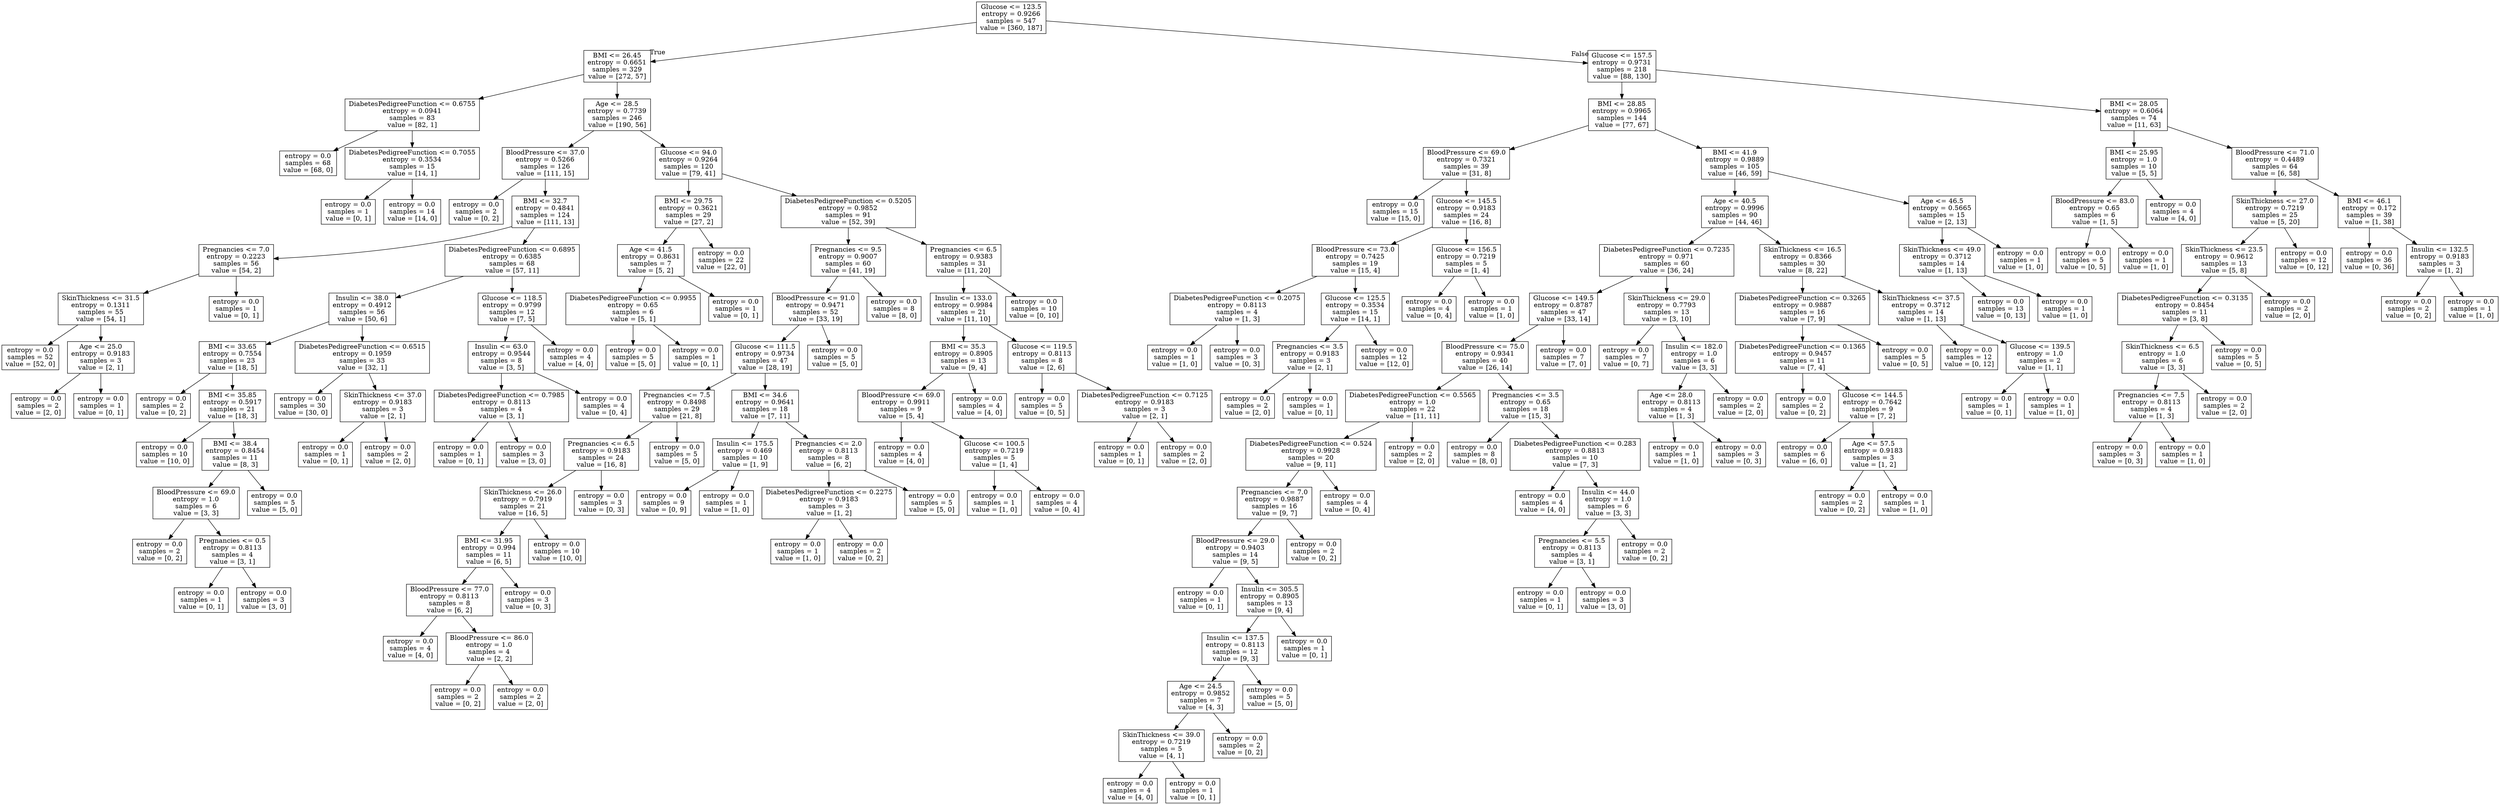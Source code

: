 digraph Tree {
node [shape=box] ;
0 [label="Glucose <= 123.5\nentropy = 0.9266\nsamples = 547\nvalue = [360, 187]"] ;
1 [label="BMI <= 26.45\nentropy = 0.6651\nsamples = 329\nvalue = [272, 57]"] ;
0 -> 1 [labeldistance=2.5, labelangle=45, headlabel="True"] ;
2 [label="DiabetesPedigreeFunction <= 0.6755\nentropy = 0.0941\nsamples = 83\nvalue = [82, 1]"] ;
1 -> 2 ;
3 [label="entropy = 0.0\nsamples = 68\nvalue = [68, 0]"] ;
2 -> 3 ;
4 [label="DiabetesPedigreeFunction <= 0.7055\nentropy = 0.3534\nsamples = 15\nvalue = [14, 1]"] ;
2 -> 4 ;
5 [label="entropy = 0.0\nsamples = 1\nvalue = [0, 1]"] ;
4 -> 5 ;
6 [label="entropy = 0.0\nsamples = 14\nvalue = [14, 0]"] ;
4 -> 6 ;
7 [label="Age <= 28.5\nentropy = 0.7739\nsamples = 246\nvalue = [190, 56]"] ;
1 -> 7 ;
8 [label="BloodPressure <= 37.0\nentropy = 0.5266\nsamples = 126\nvalue = [111, 15]"] ;
7 -> 8 ;
9 [label="entropy = 0.0\nsamples = 2\nvalue = [0, 2]"] ;
8 -> 9 ;
10 [label="BMI <= 32.7\nentropy = 0.4841\nsamples = 124\nvalue = [111, 13]"] ;
8 -> 10 ;
11 [label="Pregnancies <= 7.0\nentropy = 0.2223\nsamples = 56\nvalue = [54, 2]"] ;
10 -> 11 ;
12 [label="SkinThickness <= 31.5\nentropy = 0.1311\nsamples = 55\nvalue = [54, 1]"] ;
11 -> 12 ;
13 [label="entropy = 0.0\nsamples = 52\nvalue = [52, 0]"] ;
12 -> 13 ;
14 [label="Age <= 25.0\nentropy = 0.9183\nsamples = 3\nvalue = [2, 1]"] ;
12 -> 14 ;
15 [label="entropy = 0.0\nsamples = 2\nvalue = [2, 0]"] ;
14 -> 15 ;
16 [label="entropy = 0.0\nsamples = 1\nvalue = [0, 1]"] ;
14 -> 16 ;
17 [label="entropy = 0.0\nsamples = 1\nvalue = [0, 1]"] ;
11 -> 17 ;
18 [label="DiabetesPedigreeFunction <= 0.6895\nentropy = 0.6385\nsamples = 68\nvalue = [57, 11]"] ;
10 -> 18 ;
19 [label="Insulin <= 38.0\nentropy = 0.4912\nsamples = 56\nvalue = [50, 6]"] ;
18 -> 19 ;
20 [label="BMI <= 33.65\nentropy = 0.7554\nsamples = 23\nvalue = [18, 5]"] ;
19 -> 20 ;
21 [label="entropy = 0.0\nsamples = 2\nvalue = [0, 2]"] ;
20 -> 21 ;
22 [label="BMI <= 35.85\nentropy = 0.5917\nsamples = 21\nvalue = [18, 3]"] ;
20 -> 22 ;
23 [label="entropy = 0.0\nsamples = 10\nvalue = [10, 0]"] ;
22 -> 23 ;
24 [label="BMI <= 38.4\nentropy = 0.8454\nsamples = 11\nvalue = [8, 3]"] ;
22 -> 24 ;
25 [label="BloodPressure <= 69.0\nentropy = 1.0\nsamples = 6\nvalue = [3, 3]"] ;
24 -> 25 ;
26 [label="entropy = 0.0\nsamples = 2\nvalue = [0, 2]"] ;
25 -> 26 ;
27 [label="Pregnancies <= 0.5\nentropy = 0.8113\nsamples = 4\nvalue = [3, 1]"] ;
25 -> 27 ;
28 [label="entropy = 0.0\nsamples = 1\nvalue = [0, 1]"] ;
27 -> 28 ;
29 [label="entropy = 0.0\nsamples = 3\nvalue = [3, 0]"] ;
27 -> 29 ;
30 [label="entropy = 0.0\nsamples = 5\nvalue = [5, 0]"] ;
24 -> 30 ;
31 [label="DiabetesPedigreeFunction <= 0.6515\nentropy = 0.1959\nsamples = 33\nvalue = [32, 1]"] ;
19 -> 31 ;
32 [label="entropy = 0.0\nsamples = 30\nvalue = [30, 0]"] ;
31 -> 32 ;
33 [label="SkinThickness <= 37.0\nentropy = 0.9183\nsamples = 3\nvalue = [2, 1]"] ;
31 -> 33 ;
34 [label="entropy = 0.0\nsamples = 1\nvalue = [0, 1]"] ;
33 -> 34 ;
35 [label="entropy = 0.0\nsamples = 2\nvalue = [2, 0]"] ;
33 -> 35 ;
36 [label="Glucose <= 118.5\nentropy = 0.9799\nsamples = 12\nvalue = [7, 5]"] ;
18 -> 36 ;
37 [label="Insulin <= 63.0\nentropy = 0.9544\nsamples = 8\nvalue = [3, 5]"] ;
36 -> 37 ;
38 [label="DiabetesPedigreeFunction <= 0.7985\nentropy = 0.8113\nsamples = 4\nvalue = [3, 1]"] ;
37 -> 38 ;
39 [label="entropy = 0.0\nsamples = 1\nvalue = [0, 1]"] ;
38 -> 39 ;
40 [label="entropy = 0.0\nsamples = 3\nvalue = [3, 0]"] ;
38 -> 40 ;
41 [label="entropy = 0.0\nsamples = 4\nvalue = [0, 4]"] ;
37 -> 41 ;
42 [label="entropy = 0.0\nsamples = 4\nvalue = [4, 0]"] ;
36 -> 42 ;
43 [label="Glucose <= 94.0\nentropy = 0.9264\nsamples = 120\nvalue = [79, 41]"] ;
7 -> 43 ;
44 [label="BMI <= 29.75\nentropy = 0.3621\nsamples = 29\nvalue = [27, 2]"] ;
43 -> 44 ;
45 [label="Age <= 41.5\nentropy = 0.8631\nsamples = 7\nvalue = [5, 2]"] ;
44 -> 45 ;
46 [label="DiabetesPedigreeFunction <= 0.9955\nentropy = 0.65\nsamples = 6\nvalue = [5, 1]"] ;
45 -> 46 ;
47 [label="entropy = 0.0\nsamples = 5\nvalue = [5, 0]"] ;
46 -> 47 ;
48 [label="entropy = 0.0\nsamples = 1\nvalue = [0, 1]"] ;
46 -> 48 ;
49 [label="entropy = 0.0\nsamples = 1\nvalue = [0, 1]"] ;
45 -> 49 ;
50 [label="entropy = 0.0\nsamples = 22\nvalue = [22, 0]"] ;
44 -> 50 ;
51 [label="DiabetesPedigreeFunction <= 0.5205\nentropy = 0.9852\nsamples = 91\nvalue = [52, 39]"] ;
43 -> 51 ;
52 [label="Pregnancies <= 9.5\nentropy = 0.9007\nsamples = 60\nvalue = [41, 19]"] ;
51 -> 52 ;
53 [label="BloodPressure <= 91.0\nentropy = 0.9471\nsamples = 52\nvalue = [33, 19]"] ;
52 -> 53 ;
54 [label="Glucose <= 111.5\nentropy = 0.9734\nsamples = 47\nvalue = [28, 19]"] ;
53 -> 54 ;
55 [label="Pregnancies <= 7.5\nentropy = 0.8498\nsamples = 29\nvalue = [21, 8]"] ;
54 -> 55 ;
56 [label="Pregnancies <= 6.5\nentropy = 0.9183\nsamples = 24\nvalue = [16, 8]"] ;
55 -> 56 ;
57 [label="SkinThickness <= 26.0\nentropy = 0.7919\nsamples = 21\nvalue = [16, 5]"] ;
56 -> 57 ;
58 [label="BMI <= 31.95\nentropy = 0.994\nsamples = 11\nvalue = [6, 5]"] ;
57 -> 58 ;
59 [label="BloodPressure <= 77.0\nentropy = 0.8113\nsamples = 8\nvalue = [6, 2]"] ;
58 -> 59 ;
60 [label="entropy = 0.0\nsamples = 4\nvalue = [4, 0]"] ;
59 -> 60 ;
61 [label="BloodPressure <= 86.0\nentropy = 1.0\nsamples = 4\nvalue = [2, 2]"] ;
59 -> 61 ;
62 [label="entropy = 0.0\nsamples = 2\nvalue = [0, 2]"] ;
61 -> 62 ;
63 [label="entropy = 0.0\nsamples = 2\nvalue = [2, 0]"] ;
61 -> 63 ;
64 [label="entropy = 0.0\nsamples = 3\nvalue = [0, 3]"] ;
58 -> 64 ;
65 [label="entropy = 0.0\nsamples = 10\nvalue = [10, 0]"] ;
57 -> 65 ;
66 [label="entropy = 0.0\nsamples = 3\nvalue = [0, 3]"] ;
56 -> 66 ;
67 [label="entropy = 0.0\nsamples = 5\nvalue = [5, 0]"] ;
55 -> 67 ;
68 [label="BMI <= 34.6\nentropy = 0.9641\nsamples = 18\nvalue = [7, 11]"] ;
54 -> 68 ;
69 [label="Insulin <= 175.5\nentropy = 0.469\nsamples = 10\nvalue = [1, 9]"] ;
68 -> 69 ;
70 [label="entropy = 0.0\nsamples = 9\nvalue = [0, 9]"] ;
69 -> 70 ;
71 [label="entropy = 0.0\nsamples = 1\nvalue = [1, 0]"] ;
69 -> 71 ;
72 [label="Pregnancies <= 2.0\nentropy = 0.8113\nsamples = 8\nvalue = [6, 2]"] ;
68 -> 72 ;
73 [label="DiabetesPedigreeFunction <= 0.2275\nentropy = 0.9183\nsamples = 3\nvalue = [1, 2]"] ;
72 -> 73 ;
74 [label="entropy = 0.0\nsamples = 1\nvalue = [1, 0]"] ;
73 -> 74 ;
75 [label="entropy = 0.0\nsamples = 2\nvalue = [0, 2]"] ;
73 -> 75 ;
76 [label="entropy = 0.0\nsamples = 5\nvalue = [5, 0]"] ;
72 -> 76 ;
77 [label="entropy = 0.0\nsamples = 5\nvalue = [5, 0]"] ;
53 -> 77 ;
78 [label="entropy = 0.0\nsamples = 8\nvalue = [8, 0]"] ;
52 -> 78 ;
79 [label="Pregnancies <= 6.5\nentropy = 0.9383\nsamples = 31\nvalue = [11, 20]"] ;
51 -> 79 ;
80 [label="Insulin <= 133.0\nentropy = 0.9984\nsamples = 21\nvalue = [11, 10]"] ;
79 -> 80 ;
81 [label="BMI <= 35.3\nentropy = 0.8905\nsamples = 13\nvalue = [9, 4]"] ;
80 -> 81 ;
82 [label="BloodPressure <= 69.0\nentropy = 0.9911\nsamples = 9\nvalue = [5, 4]"] ;
81 -> 82 ;
83 [label="entropy = 0.0\nsamples = 4\nvalue = [4, 0]"] ;
82 -> 83 ;
84 [label="Glucose <= 100.5\nentropy = 0.7219\nsamples = 5\nvalue = [1, 4]"] ;
82 -> 84 ;
85 [label="entropy = 0.0\nsamples = 1\nvalue = [1, 0]"] ;
84 -> 85 ;
86 [label="entropy = 0.0\nsamples = 4\nvalue = [0, 4]"] ;
84 -> 86 ;
87 [label="entropy = 0.0\nsamples = 4\nvalue = [4, 0]"] ;
81 -> 87 ;
88 [label="Glucose <= 119.5\nentropy = 0.8113\nsamples = 8\nvalue = [2, 6]"] ;
80 -> 88 ;
89 [label="entropy = 0.0\nsamples = 5\nvalue = [0, 5]"] ;
88 -> 89 ;
90 [label="DiabetesPedigreeFunction <= 0.7125\nentropy = 0.9183\nsamples = 3\nvalue = [2, 1]"] ;
88 -> 90 ;
91 [label="entropy = 0.0\nsamples = 1\nvalue = [0, 1]"] ;
90 -> 91 ;
92 [label="entropy = 0.0\nsamples = 2\nvalue = [2, 0]"] ;
90 -> 92 ;
93 [label="entropy = 0.0\nsamples = 10\nvalue = [0, 10]"] ;
79 -> 93 ;
94 [label="Glucose <= 157.5\nentropy = 0.9731\nsamples = 218\nvalue = [88, 130]"] ;
0 -> 94 [labeldistance=2.5, labelangle=-45, headlabel="False"] ;
95 [label="BMI <= 28.85\nentropy = 0.9965\nsamples = 144\nvalue = [77, 67]"] ;
94 -> 95 ;
96 [label="BloodPressure <= 69.0\nentropy = 0.7321\nsamples = 39\nvalue = [31, 8]"] ;
95 -> 96 ;
97 [label="entropy = 0.0\nsamples = 15\nvalue = [15, 0]"] ;
96 -> 97 ;
98 [label="Glucose <= 145.5\nentropy = 0.9183\nsamples = 24\nvalue = [16, 8]"] ;
96 -> 98 ;
99 [label="BloodPressure <= 73.0\nentropy = 0.7425\nsamples = 19\nvalue = [15, 4]"] ;
98 -> 99 ;
100 [label="DiabetesPedigreeFunction <= 0.2075\nentropy = 0.8113\nsamples = 4\nvalue = [1, 3]"] ;
99 -> 100 ;
101 [label="entropy = 0.0\nsamples = 1\nvalue = [1, 0]"] ;
100 -> 101 ;
102 [label="entropy = 0.0\nsamples = 3\nvalue = [0, 3]"] ;
100 -> 102 ;
103 [label="Glucose <= 125.5\nentropy = 0.3534\nsamples = 15\nvalue = [14, 1]"] ;
99 -> 103 ;
104 [label="Pregnancies <= 3.5\nentropy = 0.9183\nsamples = 3\nvalue = [2, 1]"] ;
103 -> 104 ;
105 [label="entropy = 0.0\nsamples = 2\nvalue = [2, 0]"] ;
104 -> 105 ;
106 [label="entropy = 0.0\nsamples = 1\nvalue = [0, 1]"] ;
104 -> 106 ;
107 [label="entropy = 0.0\nsamples = 12\nvalue = [12, 0]"] ;
103 -> 107 ;
108 [label="Glucose <= 156.5\nentropy = 0.7219\nsamples = 5\nvalue = [1, 4]"] ;
98 -> 108 ;
109 [label="entropy = 0.0\nsamples = 4\nvalue = [0, 4]"] ;
108 -> 109 ;
110 [label="entropy = 0.0\nsamples = 1\nvalue = [1, 0]"] ;
108 -> 110 ;
111 [label="BMI <= 41.9\nentropy = 0.9889\nsamples = 105\nvalue = [46, 59]"] ;
95 -> 111 ;
112 [label="Age <= 40.5\nentropy = 0.9996\nsamples = 90\nvalue = [44, 46]"] ;
111 -> 112 ;
113 [label="DiabetesPedigreeFunction <= 0.7235\nentropy = 0.971\nsamples = 60\nvalue = [36, 24]"] ;
112 -> 113 ;
114 [label="Glucose <= 149.5\nentropy = 0.8787\nsamples = 47\nvalue = [33, 14]"] ;
113 -> 114 ;
115 [label="BloodPressure <= 75.0\nentropy = 0.9341\nsamples = 40\nvalue = [26, 14]"] ;
114 -> 115 ;
116 [label="DiabetesPedigreeFunction <= 0.5565\nentropy = 1.0\nsamples = 22\nvalue = [11, 11]"] ;
115 -> 116 ;
117 [label="DiabetesPedigreeFunction <= 0.524\nentropy = 0.9928\nsamples = 20\nvalue = [9, 11]"] ;
116 -> 117 ;
118 [label="Pregnancies <= 7.0\nentropy = 0.9887\nsamples = 16\nvalue = [9, 7]"] ;
117 -> 118 ;
119 [label="BloodPressure <= 29.0\nentropy = 0.9403\nsamples = 14\nvalue = [9, 5]"] ;
118 -> 119 ;
120 [label="entropy = 0.0\nsamples = 1\nvalue = [0, 1]"] ;
119 -> 120 ;
121 [label="Insulin <= 305.5\nentropy = 0.8905\nsamples = 13\nvalue = [9, 4]"] ;
119 -> 121 ;
122 [label="Insulin <= 137.5\nentropy = 0.8113\nsamples = 12\nvalue = [9, 3]"] ;
121 -> 122 ;
123 [label="Age <= 24.5\nentropy = 0.9852\nsamples = 7\nvalue = [4, 3]"] ;
122 -> 123 ;
124 [label="SkinThickness <= 39.0\nentropy = 0.7219\nsamples = 5\nvalue = [4, 1]"] ;
123 -> 124 ;
125 [label="entropy = 0.0\nsamples = 4\nvalue = [4, 0]"] ;
124 -> 125 ;
126 [label="entropy = 0.0\nsamples = 1\nvalue = [0, 1]"] ;
124 -> 126 ;
127 [label="entropy = 0.0\nsamples = 2\nvalue = [0, 2]"] ;
123 -> 127 ;
128 [label="entropy = 0.0\nsamples = 5\nvalue = [5, 0]"] ;
122 -> 128 ;
129 [label="entropy = 0.0\nsamples = 1\nvalue = [0, 1]"] ;
121 -> 129 ;
130 [label="entropy = 0.0\nsamples = 2\nvalue = [0, 2]"] ;
118 -> 130 ;
131 [label="entropy = 0.0\nsamples = 4\nvalue = [0, 4]"] ;
117 -> 131 ;
132 [label="entropy = 0.0\nsamples = 2\nvalue = [2, 0]"] ;
116 -> 132 ;
133 [label="Pregnancies <= 3.5\nentropy = 0.65\nsamples = 18\nvalue = [15, 3]"] ;
115 -> 133 ;
134 [label="entropy = 0.0\nsamples = 8\nvalue = [8, 0]"] ;
133 -> 134 ;
135 [label="DiabetesPedigreeFunction <= 0.283\nentropy = 0.8813\nsamples = 10\nvalue = [7, 3]"] ;
133 -> 135 ;
136 [label="entropy = 0.0\nsamples = 4\nvalue = [4, 0]"] ;
135 -> 136 ;
137 [label="Insulin <= 44.0\nentropy = 1.0\nsamples = 6\nvalue = [3, 3]"] ;
135 -> 137 ;
138 [label="Pregnancies <= 5.5\nentropy = 0.8113\nsamples = 4\nvalue = [3, 1]"] ;
137 -> 138 ;
139 [label="entropy = 0.0\nsamples = 1\nvalue = [0, 1]"] ;
138 -> 139 ;
140 [label="entropy = 0.0\nsamples = 3\nvalue = [3, 0]"] ;
138 -> 140 ;
141 [label="entropy = 0.0\nsamples = 2\nvalue = [0, 2]"] ;
137 -> 141 ;
142 [label="entropy = 0.0\nsamples = 7\nvalue = [7, 0]"] ;
114 -> 142 ;
143 [label="SkinThickness <= 29.0\nentropy = 0.7793\nsamples = 13\nvalue = [3, 10]"] ;
113 -> 143 ;
144 [label="entropy = 0.0\nsamples = 7\nvalue = [0, 7]"] ;
143 -> 144 ;
145 [label="Insulin <= 182.0\nentropy = 1.0\nsamples = 6\nvalue = [3, 3]"] ;
143 -> 145 ;
146 [label="Age <= 28.0\nentropy = 0.8113\nsamples = 4\nvalue = [1, 3]"] ;
145 -> 146 ;
147 [label="entropy = 0.0\nsamples = 1\nvalue = [1, 0]"] ;
146 -> 147 ;
148 [label="entropy = 0.0\nsamples = 3\nvalue = [0, 3]"] ;
146 -> 148 ;
149 [label="entropy = 0.0\nsamples = 2\nvalue = [2, 0]"] ;
145 -> 149 ;
150 [label="SkinThickness <= 16.5\nentropy = 0.8366\nsamples = 30\nvalue = [8, 22]"] ;
112 -> 150 ;
151 [label="DiabetesPedigreeFunction <= 0.3265\nentropy = 0.9887\nsamples = 16\nvalue = [7, 9]"] ;
150 -> 151 ;
152 [label="DiabetesPedigreeFunction <= 0.1365\nentropy = 0.9457\nsamples = 11\nvalue = [7, 4]"] ;
151 -> 152 ;
153 [label="entropy = 0.0\nsamples = 2\nvalue = [0, 2]"] ;
152 -> 153 ;
154 [label="Glucose <= 144.5\nentropy = 0.7642\nsamples = 9\nvalue = [7, 2]"] ;
152 -> 154 ;
155 [label="entropy = 0.0\nsamples = 6\nvalue = [6, 0]"] ;
154 -> 155 ;
156 [label="Age <= 57.5\nentropy = 0.9183\nsamples = 3\nvalue = [1, 2]"] ;
154 -> 156 ;
157 [label="entropy = 0.0\nsamples = 2\nvalue = [0, 2]"] ;
156 -> 157 ;
158 [label="entropy = 0.0\nsamples = 1\nvalue = [1, 0]"] ;
156 -> 158 ;
159 [label="entropy = 0.0\nsamples = 5\nvalue = [0, 5]"] ;
151 -> 159 ;
160 [label="SkinThickness <= 37.5\nentropy = 0.3712\nsamples = 14\nvalue = [1, 13]"] ;
150 -> 160 ;
161 [label="entropy = 0.0\nsamples = 12\nvalue = [0, 12]"] ;
160 -> 161 ;
162 [label="Glucose <= 139.5\nentropy = 1.0\nsamples = 2\nvalue = [1, 1]"] ;
160 -> 162 ;
163 [label="entropy = 0.0\nsamples = 1\nvalue = [0, 1]"] ;
162 -> 163 ;
164 [label="entropy = 0.0\nsamples = 1\nvalue = [1, 0]"] ;
162 -> 164 ;
165 [label="Age <= 46.5\nentropy = 0.5665\nsamples = 15\nvalue = [2, 13]"] ;
111 -> 165 ;
166 [label="SkinThickness <= 49.0\nentropy = 0.3712\nsamples = 14\nvalue = [1, 13]"] ;
165 -> 166 ;
167 [label="entropy = 0.0\nsamples = 13\nvalue = [0, 13]"] ;
166 -> 167 ;
168 [label="entropy = 0.0\nsamples = 1\nvalue = [1, 0]"] ;
166 -> 168 ;
169 [label="entropy = 0.0\nsamples = 1\nvalue = [1, 0]"] ;
165 -> 169 ;
170 [label="BMI <= 28.05\nentropy = 0.6064\nsamples = 74\nvalue = [11, 63]"] ;
94 -> 170 ;
171 [label="BMI <= 25.95\nentropy = 1.0\nsamples = 10\nvalue = [5, 5]"] ;
170 -> 171 ;
172 [label="BloodPressure <= 83.0\nentropy = 0.65\nsamples = 6\nvalue = [1, 5]"] ;
171 -> 172 ;
173 [label="entropy = 0.0\nsamples = 5\nvalue = [0, 5]"] ;
172 -> 173 ;
174 [label="entropy = 0.0\nsamples = 1\nvalue = [1, 0]"] ;
172 -> 174 ;
175 [label="entropy = 0.0\nsamples = 4\nvalue = [4, 0]"] ;
171 -> 175 ;
176 [label="BloodPressure <= 71.0\nentropy = 0.4489\nsamples = 64\nvalue = [6, 58]"] ;
170 -> 176 ;
177 [label="SkinThickness <= 27.0\nentropy = 0.7219\nsamples = 25\nvalue = [5, 20]"] ;
176 -> 177 ;
178 [label="SkinThickness <= 23.5\nentropy = 0.9612\nsamples = 13\nvalue = [5, 8]"] ;
177 -> 178 ;
179 [label="DiabetesPedigreeFunction <= 0.3135\nentropy = 0.8454\nsamples = 11\nvalue = [3, 8]"] ;
178 -> 179 ;
180 [label="SkinThickness <= 6.5\nentropy = 1.0\nsamples = 6\nvalue = [3, 3]"] ;
179 -> 180 ;
181 [label="Pregnancies <= 7.5\nentropy = 0.8113\nsamples = 4\nvalue = [1, 3]"] ;
180 -> 181 ;
182 [label="entropy = 0.0\nsamples = 3\nvalue = [0, 3]"] ;
181 -> 182 ;
183 [label="entropy = 0.0\nsamples = 1\nvalue = [1, 0]"] ;
181 -> 183 ;
184 [label="entropy = 0.0\nsamples = 2\nvalue = [2, 0]"] ;
180 -> 184 ;
185 [label="entropy = 0.0\nsamples = 5\nvalue = [0, 5]"] ;
179 -> 185 ;
186 [label="entropy = 0.0\nsamples = 2\nvalue = [2, 0]"] ;
178 -> 186 ;
187 [label="entropy = 0.0\nsamples = 12\nvalue = [0, 12]"] ;
177 -> 187 ;
188 [label="BMI <= 46.1\nentropy = 0.172\nsamples = 39\nvalue = [1, 38]"] ;
176 -> 188 ;
189 [label="entropy = 0.0\nsamples = 36\nvalue = [0, 36]"] ;
188 -> 189 ;
190 [label="Insulin <= 132.5\nentropy = 0.9183\nsamples = 3\nvalue = [1, 2]"] ;
188 -> 190 ;
191 [label="entropy = 0.0\nsamples = 2\nvalue = [0, 2]"] ;
190 -> 191 ;
192 [label="entropy = 0.0\nsamples = 1\nvalue = [1, 0]"] ;
190 -> 192 ;
}
